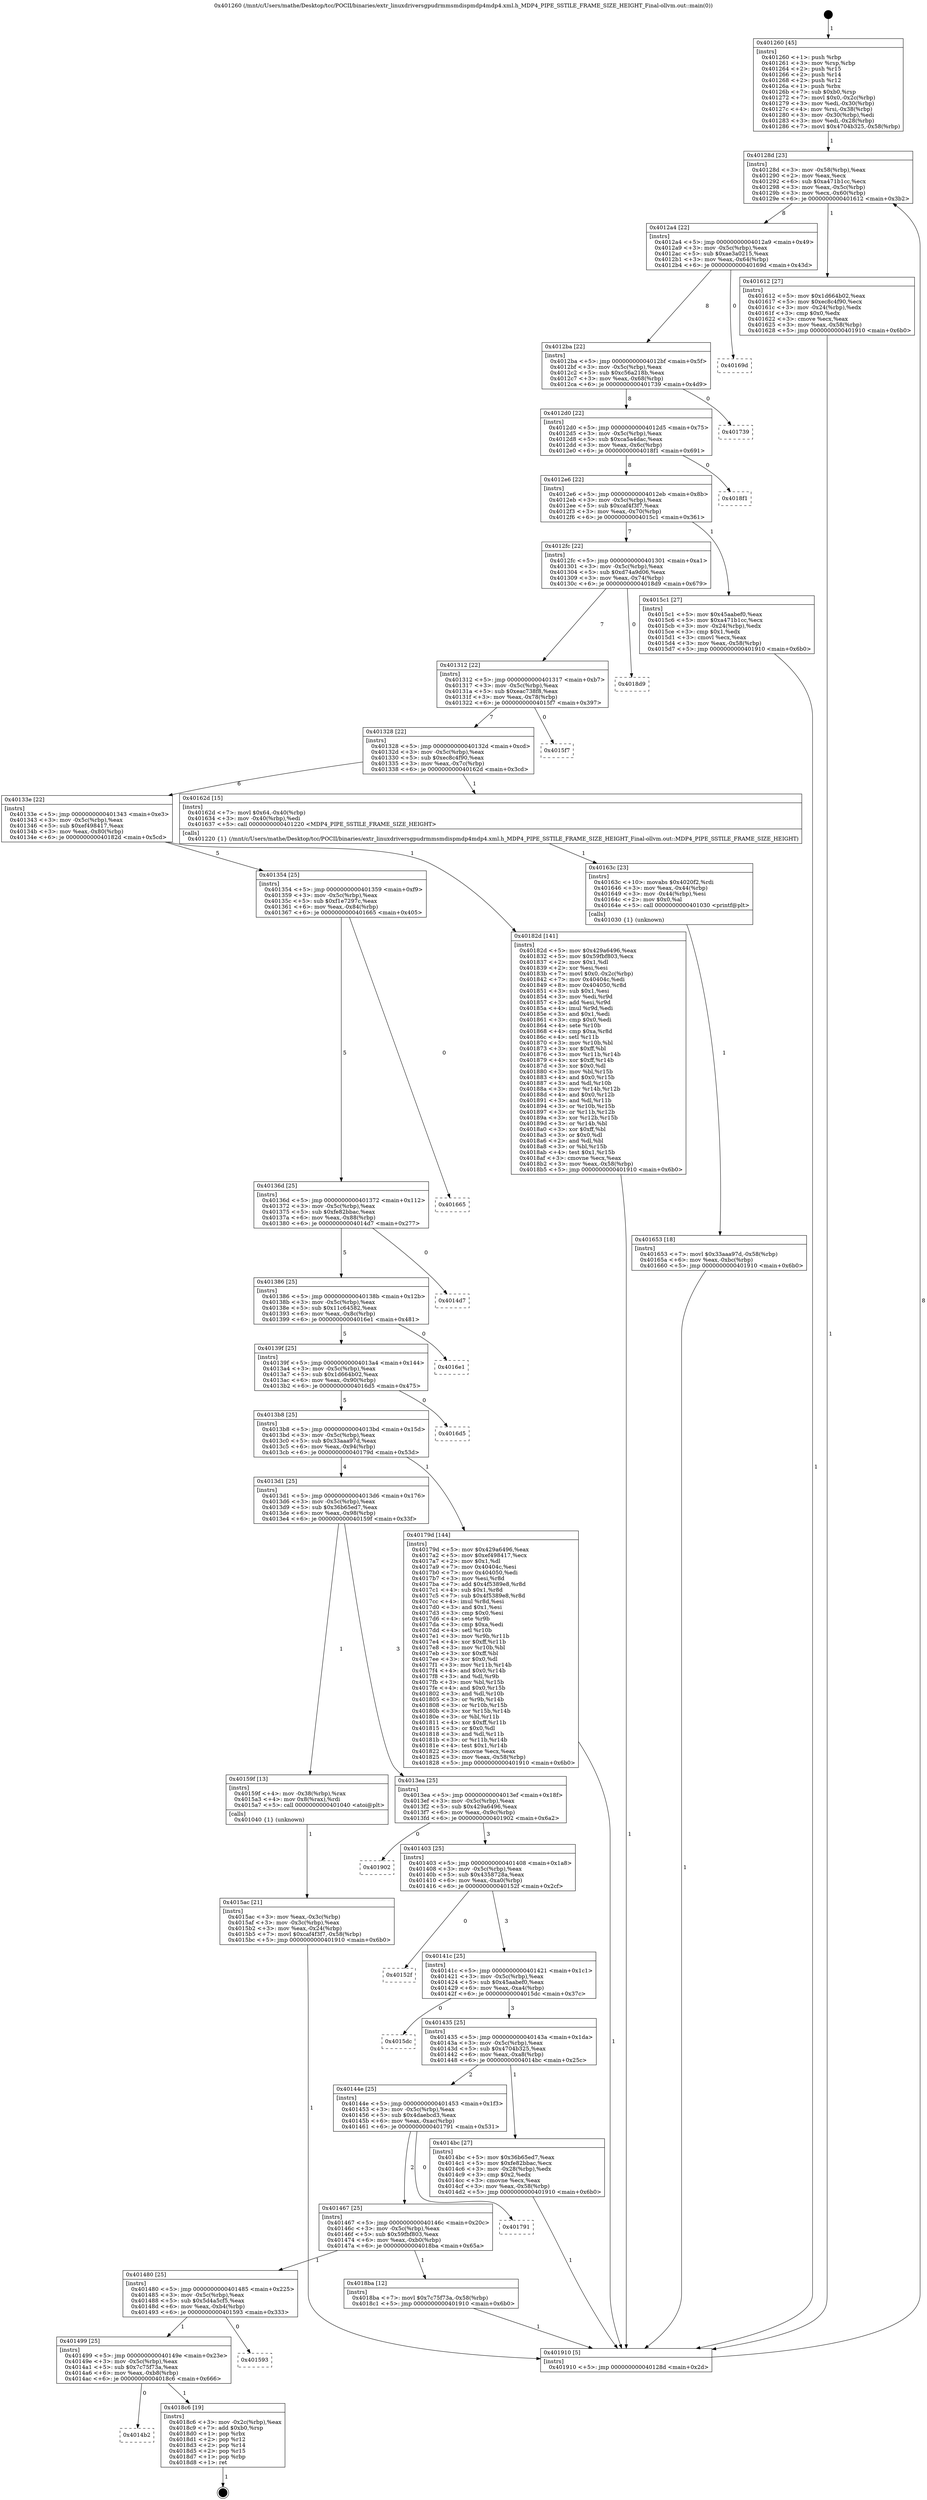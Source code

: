 digraph "0x401260" {
  label = "0x401260 (/mnt/c/Users/mathe/Desktop/tcc/POCII/binaries/extr_linuxdriversgpudrmmsmdispmdp4mdp4.xml.h_MDP4_PIPE_SSTILE_FRAME_SIZE_HEIGHT_Final-ollvm.out::main(0))"
  labelloc = "t"
  node[shape=record]

  Entry [label="",width=0.3,height=0.3,shape=circle,fillcolor=black,style=filled]
  "0x40128d" [label="{
     0x40128d [23]\l
     | [instrs]\l
     &nbsp;&nbsp;0x40128d \<+3\>: mov -0x58(%rbp),%eax\l
     &nbsp;&nbsp;0x401290 \<+2\>: mov %eax,%ecx\l
     &nbsp;&nbsp;0x401292 \<+6\>: sub $0xa471b1cc,%ecx\l
     &nbsp;&nbsp;0x401298 \<+3\>: mov %eax,-0x5c(%rbp)\l
     &nbsp;&nbsp;0x40129b \<+3\>: mov %ecx,-0x60(%rbp)\l
     &nbsp;&nbsp;0x40129e \<+6\>: je 0000000000401612 \<main+0x3b2\>\l
  }"]
  "0x401612" [label="{
     0x401612 [27]\l
     | [instrs]\l
     &nbsp;&nbsp;0x401612 \<+5\>: mov $0x1d664b02,%eax\l
     &nbsp;&nbsp;0x401617 \<+5\>: mov $0xec8c4f90,%ecx\l
     &nbsp;&nbsp;0x40161c \<+3\>: mov -0x24(%rbp),%edx\l
     &nbsp;&nbsp;0x40161f \<+3\>: cmp $0x0,%edx\l
     &nbsp;&nbsp;0x401622 \<+3\>: cmove %ecx,%eax\l
     &nbsp;&nbsp;0x401625 \<+3\>: mov %eax,-0x58(%rbp)\l
     &nbsp;&nbsp;0x401628 \<+5\>: jmp 0000000000401910 \<main+0x6b0\>\l
  }"]
  "0x4012a4" [label="{
     0x4012a4 [22]\l
     | [instrs]\l
     &nbsp;&nbsp;0x4012a4 \<+5\>: jmp 00000000004012a9 \<main+0x49\>\l
     &nbsp;&nbsp;0x4012a9 \<+3\>: mov -0x5c(%rbp),%eax\l
     &nbsp;&nbsp;0x4012ac \<+5\>: sub $0xae3a0215,%eax\l
     &nbsp;&nbsp;0x4012b1 \<+3\>: mov %eax,-0x64(%rbp)\l
     &nbsp;&nbsp;0x4012b4 \<+6\>: je 000000000040169d \<main+0x43d\>\l
  }"]
  Exit [label="",width=0.3,height=0.3,shape=circle,fillcolor=black,style=filled,peripheries=2]
  "0x40169d" [label="{
     0x40169d\l
  }", style=dashed]
  "0x4012ba" [label="{
     0x4012ba [22]\l
     | [instrs]\l
     &nbsp;&nbsp;0x4012ba \<+5\>: jmp 00000000004012bf \<main+0x5f\>\l
     &nbsp;&nbsp;0x4012bf \<+3\>: mov -0x5c(%rbp),%eax\l
     &nbsp;&nbsp;0x4012c2 \<+5\>: sub $0xc56a218b,%eax\l
     &nbsp;&nbsp;0x4012c7 \<+3\>: mov %eax,-0x68(%rbp)\l
     &nbsp;&nbsp;0x4012ca \<+6\>: je 0000000000401739 \<main+0x4d9\>\l
  }"]
  "0x4014b2" [label="{
     0x4014b2\l
  }", style=dashed]
  "0x401739" [label="{
     0x401739\l
  }", style=dashed]
  "0x4012d0" [label="{
     0x4012d0 [22]\l
     | [instrs]\l
     &nbsp;&nbsp;0x4012d0 \<+5\>: jmp 00000000004012d5 \<main+0x75\>\l
     &nbsp;&nbsp;0x4012d5 \<+3\>: mov -0x5c(%rbp),%eax\l
     &nbsp;&nbsp;0x4012d8 \<+5\>: sub $0xca5a4dac,%eax\l
     &nbsp;&nbsp;0x4012dd \<+3\>: mov %eax,-0x6c(%rbp)\l
     &nbsp;&nbsp;0x4012e0 \<+6\>: je 00000000004018f1 \<main+0x691\>\l
  }"]
  "0x4018c6" [label="{
     0x4018c6 [19]\l
     | [instrs]\l
     &nbsp;&nbsp;0x4018c6 \<+3\>: mov -0x2c(%rbp),%eax\l
     &nbsp;&nbsp;0x4018c9 \<+7\>: add $0xb0,%rsp\l
     &nbsp;&nbsp;0x4018d0 \<+1\>: pop %rbx\l
     &nbsp;&nbsp;0x4018d1 \<+2\>: pop %r12\l
     &nbsp;&nbsp;0x4018d3 \<+2\>: pop %r14\l
     &nbsp;&nbsp;0x4018d5 \<+2\>: pop %r15\l
     &nbsp;&nbsp;0x4018d7 \<+1\>: pop %rbp\l
     &nbsp;&nbsp;0x4018d8 \<+1\>: ret\l
  }"]
  "0x4018f1" [label="{
     0x4018f1\l
  }", style=dashed]
  "0x4012e6" [label="{
     0x4012e6 [22]\l
     | [instrs]\l
     &nbsp;&nbsp;0x4012e6 \<+5\>: jmp 00000000004012eb \<main+0x8b\>\l
     &nbsp;&nbsp;0x4012eb \<+3\>: mov -0x5c(%rbp),%eax\l
     &nbsp;&nbsp;0x4012ee \<+5\>: sub $0xcaf4f3f7,%eax\l
     &nbsp;&nbsp;0x4012f3 \<+3\>: mov %eax,-0x70(%rbp)\l
     &nbsp;&nbsp;0x4012f6 \<+6\>: je 00000000004015c1 \<main+0x361\>\l
  }"]
  "0x401499" [label="{
     0x401499 [25]\l
     | [instrs]\l
     &nbsp;&nbsp;0x401499 \<+5\>: jmp 000000000040149e \<main+0x23e\>\l
     &nbsp;&nbsp;0x40149e \<+3\>: mov -0x5c(%rbp),%eax\l
     &nbsp;&nbsp;0x4014a1 \<+5\>: sub $0x7c75f73a,%eax\l
     &nbsp;&nbsp;0x4014a6 \<+6\>: mov %eax,-0xb8(%rbp)\l
     &nbsp;&nbsp;0x4014ac \<+6\>: je 00000000004018c6 \<main+0x666\>\l
  }"]
  "0x4015c1" [label="{
     0x4015c1 [27]\l
     | [instrs]\l
     &nbsp;&nbsp;0x4015c1 \<+5\>: mov $0x45aabef0,%eax\l
     &nbsp;&nbsp;0x4015c6 \<+5\>: mov $0xa471b1cc,%ecx\l
     &nbsp;&nbsp;0x4015cb \<+3\>: mov -0x24(%rbp),%edx\l
     &nbsp;&nbsp;0x4015ce \<+3\>: cmp $0x1,%edx\l
     &nbsp;&nbsp;0x4015d1 \<+3\>: cmovl %ecx,%eax\l
     &nbsp;&nbsp;0x4015d4 \<+3\>: mov %eax,-0x58(%rbp)\l
     &nbsp;&nbsp;0x4015d7 \<+5\>: jmp 0000000000401910 \<main+0x6b0\>\l
  }"]
  "0x4012fc" [label="{
     0x4012fc [22]\l
     | [instrs]\l
     &nbsp;&nbsp;0x4012fc \<+5\>: jmp 0000000000401301 \<main+0xa1\>\l
     &nbsp;&nbsp;0x401301 \<+3\>: mov -0x5c(%rbp),%eax\l
     &nbsp;&nbsp;0x401304 \<+5\>: sub $0xd74a9d06,%eax\l
     &nbsp;&nbsp;0x401309 \<+3\>: mov %eax,-0x74(%rbp)\l
     &nbsp;&nbsp;0x40130c \<+6\>: je 00000000004018d9 \<main+0x679\>\l
  }"]
  "0x401593" [label="{
     0x401593\l
  }", style=dashed]
  "0x4018d9" [label="{
     0x4018d9\l
  }", style=dashed]
  "0x401312" [label="{
     0x401312 [22]\l
     | [instrs]\l
     &nbsp;&nbsp;0x401312 \<+5\>: jmp 0000000000401317 \<main+0xb7\>\l
     &nbsp;&nbsp;0x401317 \<+3\>: mov -0x5c(%rbp),%eax\l
     &nbsp;&nbsp;0x40131a \<+5\>: sub $0xeac738f8,%eax\l
     &nbsp;&nbsp;0x40131f \<+3\>: mov %eax,-0x78(%rbp)\l
     &nbsp;&nbsp;0x401322 \<+6\>: je 00000000004015f7 \<main+0x397\>\l
  }"]
  "0x401480" [label="{
     0x401480 [25]\l
     | [instrs]\l
     &nbsp;&nbsp;0x401480 \<+5\>: jmp 0000000000401485 \<main+0x225\>\l
     &nbsp;&nbsp;0x401485 \<+3\>: mov -0x5c(%rbp),%eax\l
     &nbsp;&nbsp;0x401488 \<+5\>: sub $0x5d4a5cf5,%eax\l
     &nbsp;&nbsp;0x40148d \<+6\>: mov %eax,-0xb4(%rbp)\l
     &nbsp;&nbsp;0x401493 \<+6\>: je 0000000000401593 \<main+0x333\>\l
  }"]
  "0x4015f7" [label="{
     0x4015f7\l
  }", style=dashed]
  "0x401328" [label="{
     0x401328 [22]\l
     | [instrs]\l
     &nbsp;&nbsp;0x401328 \<+5\>: jmp 000000000040132d \<main+0xcd\>\l
     &nbsp;&nbsp;0x40132d \<+3\>: mov -0x5c(%rbp),%eax\l
     &nbsp;&nbsp;0x401330 \<+5\>: sub $0xec8c4f90,%eax\l
     &nbsp;&nbsp;0x401335 \<+3\>: mov %eax,-0x7c(%rbp)\l
     &nbsp;&nbsp;0x401338 \<+6\>: je 000000000040162d \<main+0x3cd\>\l
  }"]
  "0x4018ba" [label="{
     0x4018ba [12]\l
     | [instrs]\l
     &nbsp;&nbsp;0x4018ba \<+7\>: movl $0x7c75f73a,-0x58(%rbp)\l
     &nbsp;&nbsp;0x4018c1 \<+5\>: jmp 0000000000401910 \<main+0x6b0\>\l
  }"]
  "0x40162d" [label="{
     0x40162d [15]\l
     | [instrs]\l
     &nbsp;&nbsp;0x40162d \<+7\>: movl $0x64,-0x40(%rbp)\l
     &nbsp;&nbsp;0x401634 \<+3\>: mov -0x40(%rbp),%edi\l
     &nbsp;&nbsp;0x401637 \<+5\>: call 0000000000401220 \<MDP4_PIPE_SSTILE_FRAME_SIZE_HEIGHT\>\l
     | [calls]\l
     &nbsp;&nbsp;0x401220 \{1\} (/mnt/c/Users/mathe/Desktop/tcc/POCII/binaries/extr_linuxdriversgpudrmmsmdispmdp4mdp4.xml.h_MDP4_PIPE_SSTILE_FRAME_SIZE_HEIGHT_Final-ollvm.out::MDP4_PIPE_SSTILE_FRAME_SIZE_HEIGHT)\l
  }"]
  "0x40133e" [label="{
     0x40133e [22]\l
     | [instrs]\l
     &nbsp;&nbsp;0x40133e \<+5\>: jmp 0000000000401343 \<main+0xe3\>\l
     &nbsp;&nbsp;0x401343 \<+3\>: mov -0x5c(%rbp),%eax\l
     &nbsp;&nbsp;0x401346 \<+5\>: sub $0xef498417,%eax\l
     &nbsp;&nbsp;0x40134b \<+3\>: mov %eax,-0x80(%rbp)\l
     &nbsp;&nbsp;0x40134e \<+6\>: je 000000000040182d \<main+0x5cd\>\l
  }"]
  "0x401467" [label="{
     0x401467 [25]\l
     | [instrs]\l
     &nbsp;&nbsp;0x401467 \<+5\>: jmp 000000000040146c \<main+0x20c\>\l
     &nbsp;&nbsp;0x40146c \<+3\>: mov -0x5c(%rbp),%eax\l
     &nbsp;&nbsp;0x40146f \<+5\>: sub $0x59fbf803,%eax\l
     &nbsp;&nbsp;0x401474 \<+6\>: mov %eax,-0xb0(%rbp)\l
     &nbsp;&nbsp;0x40147a \<+6\>: je 00000000004018ba \<main+0x65a\>\l
  }"]
  "0x40182d" [label="{
     0x40182d [141]\l
     | [instrs]\l
     &nbsp;&nbsp;0x40182d \<+5\>: mov $0x429a6496,%eax\l
     &nbsp;&nbsp;0x401832 \<+5\>: mov $0x59fbf803,%ecx\l
     &nbsp;&nbsp;0x401837 \<+2\>: mov $0x1,%dl\l
     &nbsp;&nbsp;0x401839 \<+2\>: xor %esi,%esi\l
     &nbsp;&nbsp;0x40183b \<+7\>: movl $0x0,-0x2c(%rbp)\l
     &nbsp;&nbsp;0x401842 \<+7\>: mov 0x40404c,%edi\l
     &nbsp;&nbsp;0x401849 \<+8\>: mov 0x404050,%r8d\l
     &nbsp;&nbsp;0x401851 \<+3\>: sub $0x1,%esi\l
     &nbsp;&nbsp;0x401854 \<+3\>: mov %edi,%r9d\l
     &nbsp;&nbsp;0x401857 \<+3\>: add %esi,%r9d\l
     &nbsp;&nbsp;0x40185a \<+4\>: imul %r9d,%edi\l
     &nbsp;&nbsp;0x40185e \<+3\>: and $0x1,%edi\l
     &nbsp;&nbsp;0x401861 \<+3\>: cmp $0x0,%edi\l
     &nbsp;&nbsp;0x401864 \<+4\>: sete %r10b\l
     &nbsp;&nbsp;0x401868 \<+4\>: cmp $0xa,%r8d\l
     &nbsp;&nbsp;0x40186c \<+4\>: setl %r11b\l
     &nbsp;&nbsp;0x401870 \<+3\>: mov %r10b,%bl\l
     &nbsp;&nbsp;0x401873 \<+3\>: xor $0xff,%bl\l
     &nbsp;&nbsp;0x401876 \<+3\>: mov %r11b,%r14b\l
     &nbsp;&nbsp;0x401879 \<+4\>: xor $0xff,%r14b\l
     &nbsp;&nbsp;0x40187d \<+3\>: xor $0x0,%dl\l
     &nbsp;&nbsp;0x401880 \<+3\>: mov %bl,%r15b\l
     &nbsp;&nbsp;0x401883 \<+4\>: and $0x0,%r15b\l
     &nbsp;&nbsp;0x401887 \<+3\>: and %dl,%r10b\l
     &nbsp;&nbsp;0x40188a \<+3\>: mov %r14b,%r12b\l
     &nbsp;&nbsp;0x40188d \<+4\>: and $0x0,%r12b\l
     &nbsp;&nbsp;0x401891 \<+3\>: and %dl,%r11b\l
     &nbsp;&nbsp;0x401894 \<+3\>: or %r10b,%r15b\l
     &nbsp;&nbsp;0x401897 \<+3\>: or %r11b,%r12b\l
     &nbsp;&nbsp;0x40189a \<+3\>: xor %r12b,%r15b\l
     &nbsp;&nbsp;0x40189d \<+3\>: or %r14b,%bl\l
     &nbsp;&nbsp;0x4018a0 \<+3\>: xor $0xff,%bl\l
     &nbsp;&nbsp;0x4018a3 \<+3\>: or $0x0,%dl\l
     &nbsp;&nbsp;0x4018a6 \<+2\>: and %dl,%bl\l
     &nbsp;&nbsp;0x4018a8 \<+3\>: or %bl,%r15b\l
     &nbsp;&nbsp;0x4018ab \<+4\>: test $0x1,%r15b\l
     &nbsp;&nbsp;0x4018af \<+3\>: cmovne %ecx,%eax\l
     &nbsp;&nbsp;0x4018b2 \<+3\>: mov %eax,-0x58(%rbp)\l
     &nbsp;&nbsp;0x4018b5 \<+5\>: jmp 0000000000401910 \<main+0x6b0\>\l
  }"]
  "0x401354" [label="{
     0x401354 [25]\l
     | [instrs]\l
     &nbsp;&nbsp;0x401354 \<+5\>: jmp 0000000000401359 \<main+0xf9\>\l
     &nbsp;&nbsp;0x401359 \<+3\>: mov -0x5c(%rbp),%eax\l
     &nbsp;&nbsp;0x40135c \<+5\>: sub $0xf1e7297c,%eax\l
     &nbsp;&nbsp;0x401361 \<+6\>: mov %eax,-0x84(%rbp)\l
     &nbsp;&nbsp;0x401367 \<+6\>: je 0000000000401665 \<main+0x405\>\l
  }"]
  "0x401791" [label="{
     0x401791\l
  }", style=dashed]
  "0x401665" [label="{
     0x401665\l
  }", style=dashed]
  "0x40136d" [label="{
     0x40136d [25]\l
     | [instrs]\l
     &nbsp;&nbsp;0x40136d \<+5\>: jmp 0000000000401372 \<main+0x112\>\l
     &nbsp;&nbsp;0x401372 \<+3\>: mov -0x5c(%rbp),%eax\l
     &nbsp;&nbsp;0x401375 \<+5\>: sub $0xfe82bbac,%eax\l
     &nbsp;&nbsp;0x40137a \<+6\>: mov %eax,-0x88(%rbp)\l
     &nbsp;&nbsp;0x401380 \<+6\>: je 00000000004014d7 \<main+0x277\>\l
  }"]
  "0x401653" [label="{
     0x401653 [18]\l
     | [instrs]\l
     &nbsp;&nbsp;0x401653 \<+7\>: movl $0x33aaa97d,-0x58(%rbp)\l
     &nbsp;&nbsp;0x40165a \<+6\>: mov %eax,-0xbc(%rbp)\l
     &nbsp;&nbsp;0x401660 \<+5\>: jmp 0000000000401910 \<main+0x6b0\>\l
  }"]
  "0x4014d7" [label="{
     0x4014d7\l
  }", style=dashed]
  "0x401386" [label="{
     0x401386 [25]\l
     | [instrs]\l
     &nbsp;&nbsp;0x401386 \<+5\>: jmp 000000000040138b \<main+0x12b\>\l
     &nbsp;&nbsp;0x40138b \<+3\>: mov -0x5c(%rbp),%eax\l
     &nbsp;&nbsp;0x40138e \<+5\>: sub $0x11c64582,%eax\l
     &nbsp;&nbsp;0x401393 \<+6\>: mov %eax,-0x8c(%rbp)\l
     &nbsp;&nbsp;0x401399 \<+6\>: je 00000000004016e1 \<main+0x481\>\l
  }"]
  "0x40163c" [label="{
     0x40163c [23]\l
     | [instrs]\l
     &nbsp;&nbsp;0x40163c \<+10\>: movabs $0x4020f2,%rdi\l
     &nbsp;&nbsp;0x401646 \<+3\>: mov %eax,-0x44(%rbp)\l
     &nbsp;&nbsp;0x401649 \<+3\>: mov -0x44(%rbp),%esi\l
     &nbsp;&nbsp;0x40164c \<+2\>: mov $0x0,%al\l
     &nbsp;&nbsp;0x40164e \<+5\>: call 0000000000401030 \<printf@plt\>\l
     | [calls]\l
     &nbsp;&nbsp;0x401030 \{1\} (unknown)\l
  }"]
  "0x4016e1" [label="{
     0x4016e1\l
  }", style=dashed]
  "0x40139f" [label="{
     0x40139f [25]\l
     | [instrs]\l
     &nbsp;&nbsp;0x40139f \<+5\>: jmp 00000000004013a4 \<main+0x144\>\l
     &nbsp;&nbsp;0x4013a4 \<+3\>: mov -0x5c(%rbp),%eax\l
     &nbsp;&nbsp;0x4013a7 \<+5\>: sub $0x1d664b02,%eax\l
     &nbsp;&nbsp;0x4013ac \<+6\>: mov %eax,-0x90(%rbp)\l
     &nbsp;&nbsp;0x4013b2 \<+6\>: je 00000000004016d5 \<main+0x475\>\l
  }"]
  "0x4015ac" [label="{
     0x4015ac [21]\l
     | [instrs]\l
     &nbsp;&nbsp;0x4015ac \<+3\>: mov %eax,-0x3c(%rbp)\l
     &nbsp;&nbsp;0x4015af \<+3\>: mov -0x3c(%rbp),%eax\l
     &nbsp;&nbsp;0x4015b2 \<+3\>: mov %eax,-0x24(%rbp)\l
     &nbsp;&nbsp;0x4015b5 \<+7\>: movl $0xcaf4f3f7,-0x58(%rbp)\l
     &nbsp;&nbsp;0x4015bc \<+5\>: jmp 0000000000401910 \<main+0x6b0\>\l
  }"]
  "0x4016d5" [label="{
     0x4016d5\l
  }", style=dashed]
  "0x4013b8" [label="{
     0x4013b8 [25]\l
     | [instrs]\l
     &nbsp;&nbsp;0x4013b8 \<+5\>: jmp 00000000004013bd \<main+0x15d\>\l
     &nbsp;&nbsp;0x4013bd \<+3\>: mov -0x5c(%rbp),%eax\l
     &nbsp;&nbsp;0x4013c0 \<+5\>: sub $0x33aaa97d,%eax\l
     &nbsp;&nbsp;0x4013c5 \<+6\>: mov %eax,-0x94(%rbp)\l
     &nbsp;&nbsp;0x4013cb \<+6\>: je 000000000040179d \<main+0x53d\>\l
  }"]
  "0x401260" [label="{
     0x401260 [45]\l
     | [instrs]\l
     &nbsp;&nbsp;0x401260 \<+1\>: push %rbp\l
     &nbsp;&nbsp;0x401261 \<+3\>: mov %rsp,%rbp\l
     &nbsp;&nbsp;0x401264 \<+2\>: push %r15\l
     &nbsp;&nbsp;0x401266 \<+2\>: push %r14\l
     &nbsp;&nbsp;0x401268 \<+2\>: push %r12\l
     &nbsp;&nbsp;0x40126a \<+1\>: push %rbx\l
     &nbsp;&nbsp;0x40126b \<+7\>: sub $0xb0,%rsp\l
     &nbsp;&nbsp;0x401272 \<+7\>: movl $0x0,-0x2c(%rbp)\l
     &nbsp;&nbsp;0x401279 \<+3\>: mov %edi,-0x30(%rbp)\l
     &nbsp;&nbsp;0x40127c \<+4\>: mov %rsi,-0x38(%rbp)\l
     &nbsp;&nbsp;0x401280 \<+3\>: mov -0x30(%rbp),%edi\l
     &nbsp;&nbsp;0x401283 \<+3\>: mov %edi,-0x28(%rbp)\l
     &nbsp;&nbsp;0x401286 \<+7\>: movl $0x4704b325,-0x58(%rbp)\l
  }"]
  "0x40179d" [label="{
     0x40179d [144]\l
     | [instrs]\l
     &nbsp;&nbsp;0x40179d \<+5\>: mov $0x429a6496,%eax\l
     &nbsp;&nbsp;0x4017a2 \<+5\>: mov $0xef498417,%ecx\l
     &nbsp;&nbsp;0x4017a7 \<+2\>: mov $0x1,%dl\l
     &nbsp;&nbsp;0x4017a9 \<+7\>: mov 0x40404c,%esi\l
     &nbsp;&nbsp;0x4017b0 \<+7\>: mov 0x404050,%edi\l
     &nbsp;&nbsp;0x4017b7 \<+3\>: mov %esi,%r8d\l
     &nbsp;&nbsp;0x4017ba \<+7\>: add $0x4f5389e8,%r8d\l
     &nbsp;&nbsp;0x4017c1 \<+4\>: sub $0x1,%r8d\l
     &nbsp;&nbsp;0x4017c5 \<+7\>: sub $0x4f5389e8,%r8d\l
     &nbsp;&nbsp;0x4017cc \<+4\>: imul %r8d,%esi\l
     &nbsp;&nbsp;0x4017d0 \<+3\>: and $0x1,%esi\l
     &nbsp;&nbsp;0x4017d3 \<+3\>: cmp $0x0,%esi\l
     &nbsp;&nbsp;0x4017d6 \<+4\>: sete %r9b\l
     &nbsp;&nbsp;0x4017da \<+3\>: cmp $0xa,%edi\l
     &nbsp;&nbsp;0x4017dd \<+4\>: setl %r10b\l
     &nbsp;&nbsp;0x4017e1 \<+3\>: mov %r9b,%r11b\l
     &nbsp;&nbsp;0x4017e4 \<+4\>: xor $0xff,%r11b\l
     &nbsp;&nbsp;0x4017e8 \<+3\>: mov %r10b,%bl\l
     &nbsp;&nbsp;0x4017eb \<+3\>: xor $0xff,%bl\l
     &nbsp;&nbsp;0x4017ee \<+3\>: xor $0x0,%dl\l
     &nbsp;&nbsp;0x4017f1 \<+3\>: mov %r11b,%r14b\l
     &nbsp;&nbsp;0x4017f4 \<+4\>: and $0x0,%r14b\l
     &nbsp;&nbsp;0x4017f8 \<+3\>: and %dl,%r9b\l
     &nbsp;&nbsp;0x4017fb \<+3\>: mov %bl,%r15b\l
     &nbsp;&nbsp;0x4017fe \<+4\>: and $0x0,%r15b\l
     &nbsp;&nbsp;0x401802 \<+3\>: and %dl,%r10b\l
     &nbsp;&nbsp;0x401805 \<+3\>: or %r9b,%r14b\l
     &nbsp;&nbsp;0x401808 \<+3\>: or %r10b,%r15b\l
     &nbsp;&nbsp;0x40180b \<+3\>: xor %r15b,%r14b\l
     &nbsp;&nbsp;0x40180e \<+3\>: or %bl,%r11b\l
     &nbsp;&nbsp;0x401811 \<+4\>: xor $0xff,%r11b\l
     &nbsp;&nbsp;0x401815 \<+3\>: or $0x0,%dl\l
     &nbsp;&nbsp;0x401818 \<+3\>: and %dl,%r11b\l
     &nbsp;&nbsp;0x40181b \<+3\>: or %r11b,%r14b\l
     &nbsp;&nbsp;0x40181e \<+4\>: test $0x1,%r14b\l
     &nbsp;&nbsp;0x401822 \<+3\>: cmovne %ecx,%eax\l
     &nbsp;&nbsp;0x401825 \<+3\>: mov %eax,-0x58(%rbp)\l
     &nbsp;&nbsp;0x401828 \<+5\>: jmp 0000000000401910 \<main+0x6b0\>\l
  }"]
  "0x4013d1" [label="{
     0x4013d1 [25]\l
     | [instrs]\l
     &nbsp;&nbsp;0x4013d1 \<+5\>: jmp 00000000004013d6 \<main+0x176\>\l
     &nbsp;&nbsp;0x4013d6 \<+3\>: mov -0x5c(%rbp),%eax\l
     &nbsp;&nbsp;0x4013d9 \<+5\>: sub $0x36b65ed7,%eax\l
     &nbsp;&nbsp;0x4013de \<+6\>: mov %eax,-0x98(%rbp)\l
     &nbsp;&nbsp;0x4013e4 \<+6\>: je 000000000040159f \<main+0x33f\>\l
  }"]
  "0x401910" [label="{
     0x401910 [5]\l
     | [instrs]\l
     &nbsp;&nbsp;0x401910 \<+5\>: jmp 000000000040128d \<main+0x2d\>\l
  }"]
  "0x40159f" [label="{
     0x40159f [13]\l
     | [instrs]\l
     &nbsp;&nbsp;0x40159f \<+4\>: mov -0x38(%rbp),%rax\l
     &nbsp;&nbsp;0x4015a3 \<+4\>: mov 0x8(%rax),%rdi\l
     &nbsp;&nbsp;0x4015a7 \<+5\>: call 0000000000401040 \<atoi@plt\>\l
     | [calls]\l
     &nbsp;&nbsp;0x401040 \{1\} (unknown)\l
  }"]
  "0x4013ea" [label="{
     0x4013ea [25]\l
     | [instrs]\l
     &nbsp;&nbsp;0x4013ea \<+5\>: jmp 00000000004013ef \<main+0x18f\>\l
     &nbsp;&nbsp;0x4013ef \<+3\>: mov -0x5c(%rbp),%eax\l
     &nbsp;&nbsp;0x4013f2 \<+5\>: sub $0x429a6496,%eax\l
     &nbsp;&nbsp;0x4013f7 \<+6\>: mov %eax,-0x9c(%rbp)\l
     &nbsp;&nbsp;0x4013fd \<+6\>: je 0000000000401902 \<main+0x6a2\>\l
  }"]
  "0x40144e" [label="{
     0x40144e [25]\l
     | [instrs]\l
     &nbsp;&nbsp;0x40144e \<+5\>: jmp 0000000000401453 \<main+0x1f3\>\l
     &nbsp;&nbsp;0x401453 \<+3\>: mov -0x5c(%rbp),%eax\l
     &nbsp;&nbsp;0x401456 \<+5\>: sub $0x4daebcd3,%eax\l
     &nbsp;&nbsp;0x40145b \<+6\>: mov %eax,-0xac(%rbp)\l
     &nbsp;&nbsp;0x401461 \<+6\>: je 0000000000401791 \<main+0x531\>\l
  }"]
  "0x401902" [label="{
     0x401902\l
  }", style=dashed]
  "0x401403" [label="{
     0x401403 [25]\l
     | [instrs]\l
     &nbsp;&nbsp;0x401403 \<+5\>: jmp 0000000000401408 \<main+0x1a8\>\l
     &nbsp;&nbsp;0x401408 \<+3\>: mov -0x5c(%rbp),%eax\l
     &nbsp;&nbsp;0x40140b \<+5\>: sub $0x4358728a,%eax\l
     &nbsp;&nbsp;0x401410 \<+6\>: mov %eax,-0xa0(%rbp)\l
     &nbsp;&nbsp;0x401416 \<+6\>: je 000000000040152f \<main+0x2cf\>\l
  }"]
  "0x4014bc" [label="{
     0x4014bc [27]\l
     | [instrs]\l
     &nbsp;&nbsp;0x4014bc \<+5\>: mov $0x36b65ed7,%eax\l
     &nbsp;&nbsp;0x4014c1 \<+5\>: mov $0xfe82bbac,%ecx\l
     &nbsp;&nbsp;0x4014c6 \<+3\>: mov -0x28(%rbp),%edx\l
     &nbsp;&nbsp;0x4014c9 \<+3\>: cmp $0x2,%edx\l
     &nbsp;&nbsp;0x4014cc \<+3\>: cmovne %ecx,%eax\l
     &nbsp;&nbsp;0x4014cf \<+3\>: mov %eax,-0x58(%rbp)\l
     &nbsp;&nbsp;0x4014d2 \<+5\>: jmp 0000000000401910 \<main+0x6b0\>\l
  }"]
  "0x40152f" [label="{
     0x40152f\l
  }", style=dashed]
  "0x40141c" [label="{
     0x40141c [25]\l
     | [instrs]\l
     &nbsp;&nbsp;0x40141c \<+5\>: jmp 0000000000401421 \<main+0x1c1\>\l
     &nbsp;&nbsp;0x401421 \<+3\>: mov -0x5c(%rbp),%eax\l
     &nbsp;&nbsp;0x401424 \<+5\>: sub $0x45aabef0,%eax\l
     &nbsp;&nbsp;0x401429 \<+6\>: mov %eax,-0xa4(%rbp)\l
     &nbsp;&nbsp;0x40142f \<+6\>: je 00000000004015dc \<main+0x37c\>\l
  }"]
  "0x401435" [label="{
     0x401435 [25]\l
     | [instrs]\l
     &nbsp;&nbsp;0x401435 \<+5\>: jmp 000000000040143a \<main+0x1da\>\l
     &nbsp;&nbsp;0x40143a \<+3\>: mov -0x5c(%rbp),%eax\l
     &nbsp;&nbsp;0x40143d \<+5\>: sub $0x4704b325,%eax\l
     &nbsp;&nbsp;0x401442 \<+6\>: mov %eax,-0xa8(%rbp)\l
     &nbsp;&nbsp;0x401448 \<+6\>: je 00000000004014bc \<main+0x25c\>\l
  }"]
  "0x4015dc" [label="{
     0x4015dc\l
  }", style=dashed]
  Entry -> "0x401260" [label=" 1"]
  "0x40128d" -> "0x401612" [label=" 1"]
  "0x40128d" -> "0x4012a4" [label=" 8"]
  "0x4018c6" -> Exit [label=" 1"]
  "0x4012a4" -> "0x40169d" [label=" 0"]
  "0x4012a4" -> "0x4012ba" [label=" 8"]
  "0x401499" -> "0x4014b2" [label=" 0"]
  "0x4012ba" -> "0x401739" [label=" 0"]
  "0x4012ba" -> "0x4012d0" [label=" 8"]
  "0x401499" -> "0x4018c6" [label=" 1"]
  "0x4012d0" -> "0x4018f1" [label=" 0"]
  "0x4012d0" -> "0x4012e6" [label=" 8"]
  "0x401480" -> "0x401499" [label=" 1"]
  "0x4012e6" -> "0x4015c1" [label=" 1"]
  "0x4012e6" -> "0x4012fc" [label=" 7"]
  "0x401480" -> "0x401593" [label=" 0"]
  "0x4012fc" -> "0x4018d9" [label=" 0"]
  "0x4012fc" -> "0x401312" [label=" 7"]
  "0x4018ba" -> "0x401910" [label=" 1"]
  "0x401312" -> "0x4015f7" [label=" 0"]
  "0x401312" -> "0x401328" [label=" 7"]
  "0x401467" -> "0x401480" [label=" 1"]
  "0x401328" -> "0x40162d" [label=" 1"]
  "0x401328" -> "0x40133e" [label=" 6"]
  "0x401467" -> "0x4018ba" [label=" 1"]
  "0x40133e" -> "0x40182d" [label=" 1"]
  "0x40133e" -> "0x401354" [label=" 5"]
  "0x40144e" -> "0x401467" [label=" 2"]
  "0x401354" -> "0x401665" [label=" 0"]
  "0x401354" -> "0x40136d" [label=" 5"]
  "0x40144e" -> "0x401791" [label=" 0"]
  "0x40136d" -> "0x4014d7" [label=" 0"]
  "0x40136d" -> "0x401386" [label=" 5"]
  "0x40182d" -> "0x401910" [label=" 1"]
  "0x401386" -> "0x4016e1" [label=" 0"]
  "0x401386" -> "0x40139f" [label=" 5"]
  "0x40179d" -> "0x401910" [label=" 1"]
  "0x40139f" -> "0x4016d5" [label=" 0"]
  "0x40139f" -> "0x4013b8" [label=" 5"]
  "0x401653" -> "0x401910" [label=" 1"]
  "0x4013b8" -> "0x40179d" [label=" 1"]
  "0x4013b8" -> "0x4013d1" [label=" 4"]
  "0x40163c" -> "0x401653" [label=" 1"]
  "0x4013d1" -> "0x40159f" [label=" 1"]
  "0x4013d1" -> "0x4013ea" [label=" 3"]
  "0x40162d" -> "0x40163c" [label=" 1"]
  "0x4013ea" -> "0x401902" [label=" 0"]
  "0x4013ea" -> "0x401403" [label=" 3"]
  "0x401612" -> "0x401910" [label=" 1"]
  "0x401403" -> "0x40152f" [label=" 0"]
  "0x401403" -> "0x40141c" [label=" 3"]
  "0x4015c1" -> "0x401910" [label=" 1"]
  "0x40141c" -> "0x4015dc" [label=" 0"]
  "0x40141c" -> "0x401435" [label=" 3"]
  "0x4015ac" -> "0x401910" [label=" 1"]
  "0x401435" -> "0x4014bc" [label=" 1"]
  "0x401435" -> "0x40144e" [label=" 2"]
  "0x4014bc" -> "0x401910" [label=" 1"]
  "0x401260" -> "0x40128d" [label=" 1"]
  "0x401910" -> "0x40128d" [label=" 8"]
  "0x40159f" -> "0x4015ac" [label=" 1"]
}
